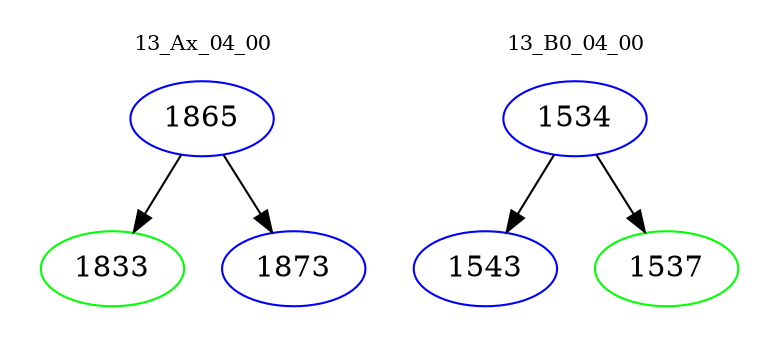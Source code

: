 digraph{
subgraph cluster_0 {
color = white
label = "13_Ax_04_00";
fontsize=10;
T0_1865 [label="1865", color="blue"]
T0_1865 -> T0_1833 [color="black"]
T0_1833 [label="1833", color="green"]
T0_1865 -> T0_1873 [color="black"]
T0_1873 [label="1873", color="blue"]
}
subgraph cluster_1 {
color = white
label = "13_B0_04_00";
fontsize=10;
T1_1534 [label="1534", color="blue"]
T1_1534 -> T1_1543 [color="black"]
T1_1543 [label="1543", color="blue"]
T1_1534 -> T1_1537 [color="black"]
T1_1537 [label="1537", color="green"]
}
}
